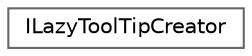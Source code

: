 digraph "Graphical Class Hierarchy"
{
 // INTERACTIVE_SVG=YES
 // LATEX_PDF_SIZE
  bgcolor="transparent";
  edge [fontname=Helvetica,fontsize=10,labelfontname=Helvetica,labelfontsize=10];
  node [fontname=Helvetica,fontsize=10,shape=box,height=0.2,width=0.4];
  rankdir="LR";
  Node0 [id="Node000000",label="ILazyToolTipCreator",height=0.2,width=0.4,color="grey40", fillcolor="white", style="filled",URL="$db/d12/classILazyToolTipCreator.html",tooltip=" "];
}
